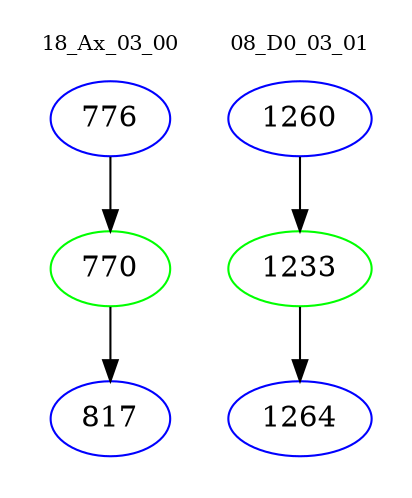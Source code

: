 digraph{
subgraph cluster_0 {
color = white
label = "18_Ax_03_00";
fontsize=10;
T0_776 [label="776", color="blue"]
T0_776 -> T0_770 [color="black"]
T0_770 [label="770", color="green"]
T0_770 -> T0_817 [color="black"]
T0_817 [label="817", color="blue"]
}
subgraph cluster_1 {
color = white
label = "08_D0_03_01";
fontsize=10;
T1_1260 [label="1260", color="blue"]
T1_1260 -> T1_1233 [color="black"]
T1_1233 [label="1233", color="green"]
T1_1233 -> T1_1264 [color="black"]
T1_1264 [label="1264", color="blue"]
}
}
